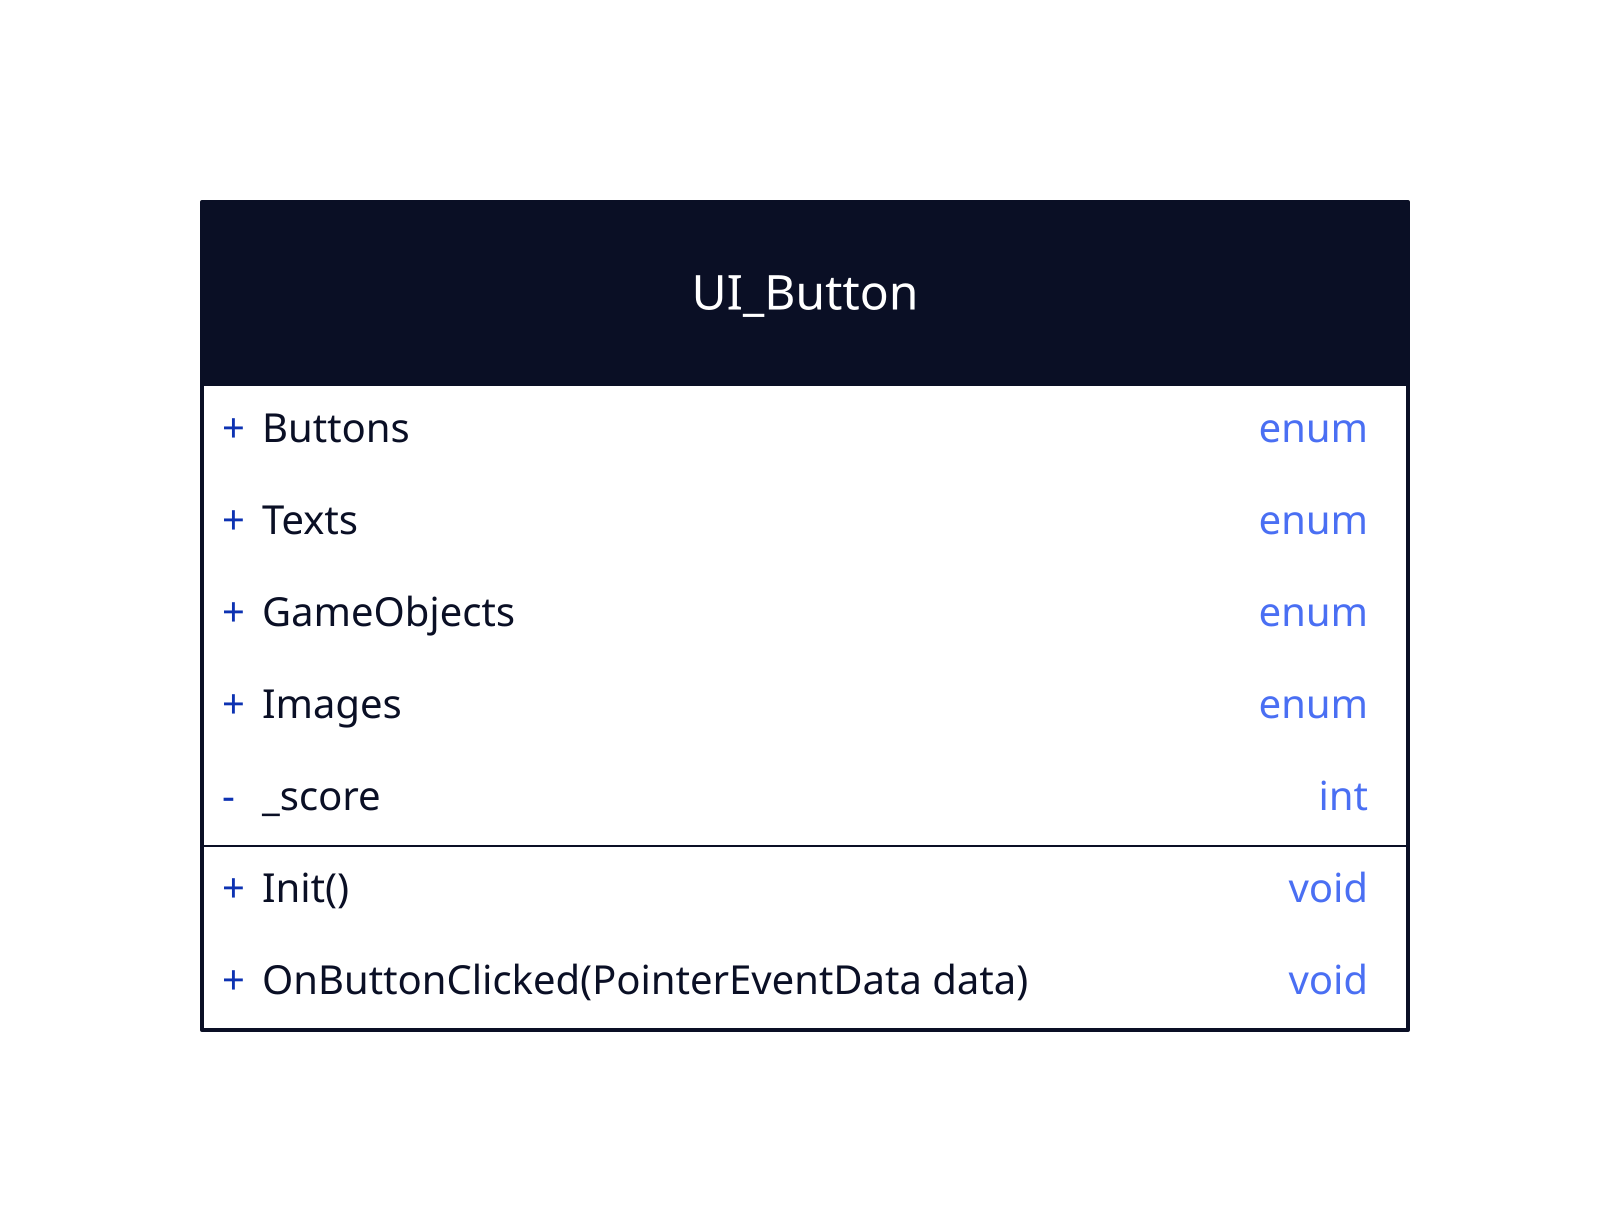 ﻿UI_Button: {
  shape: class
  Buttons: enum
  Texts: enum
  GameObjects: enum
  Images: enum
  Init()
  -_score: int
  OnButtonClicked(PointerEventData data)
}
